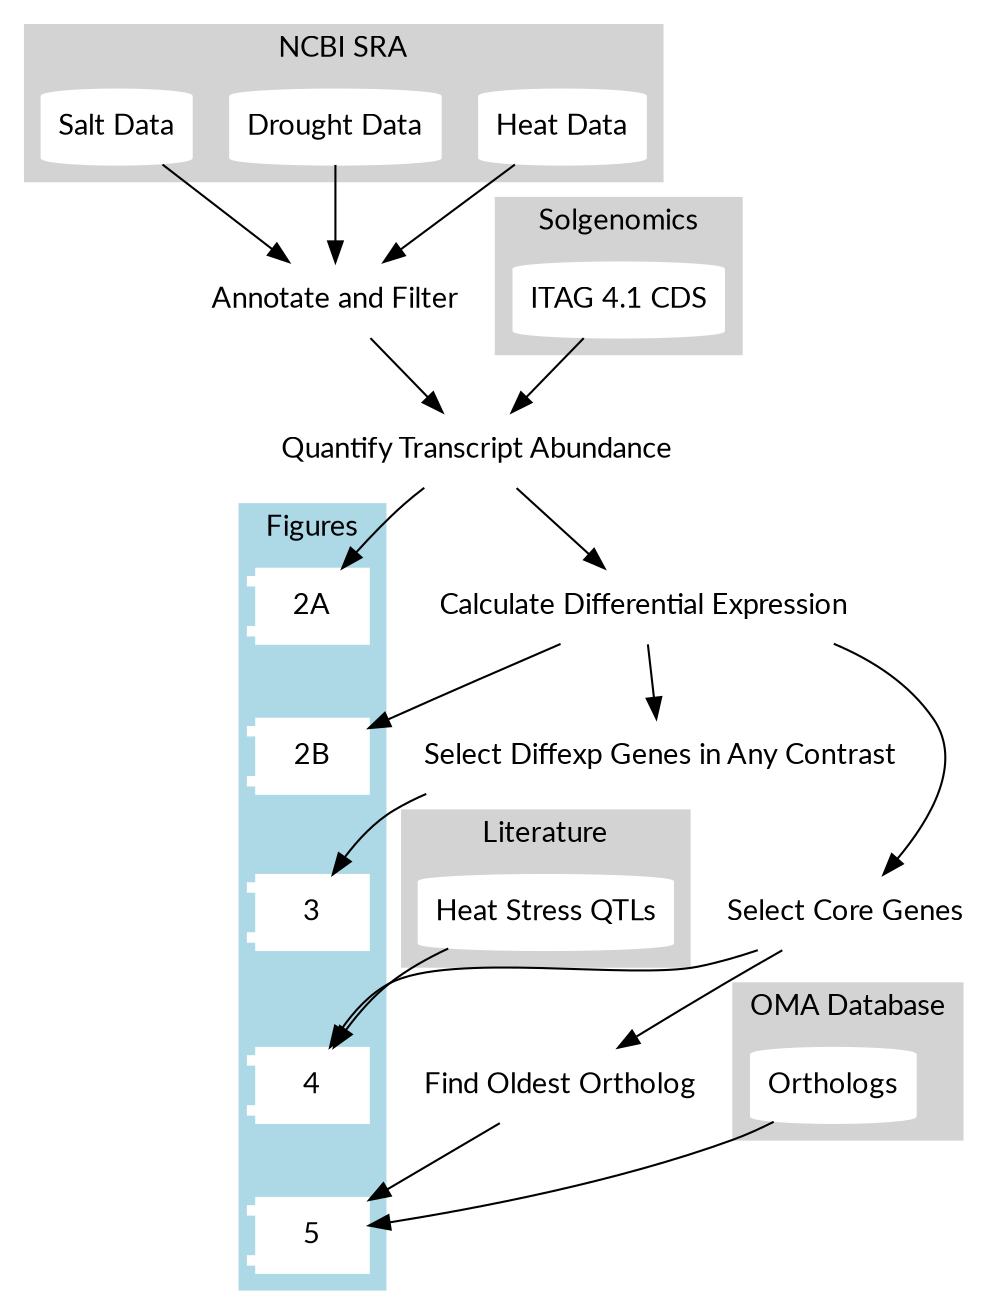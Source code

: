 digraph G {
    fontname="Lato,Helvetica,Arial,sans-serif";
    node [fontname="Lato,Helvetica,Arial,sans-serif"]
	edge [fontname="Lato,Helvetica,Arial,sans-serif"]
    
    subgraph cluster_0 {
		style=filled;
		color=lightgrey;
		node [style=filled,color=white,shape=cylinder];
		d1 [label="Heat Data"];
        d2 [label="Drought Data"];
        d3 [label="Salt Data"];
		label = "NCBI SRA";
	}
	
	subgraph cluster_1 {
		style=filled;
		color=lightgrey;
		node [style=filled,color=white,shape=cylinder];
		d4 [label="ITAG 4.1 CDS"];
		label = "Solgenomics";
	}
	
	subgraph cluster_2 {
		style=filled;
		color=lightblue;
		node [style=filled,color=white,shape=component];
		edge [penwidth=0,arrowsize=0]
		f1 [label="2A"];
		f2 [label="2B"];
		f3 [label="3"];
		f4 [label="4"];
		f5 [label="5"];
		f1 -> f2 -> f3 -> f4 -> f5;
		label = "Figures";
	}
	
	subgraph cluster_3 {
		style=filled;
		color=lightgrey;
		node [style=filled,color=white,shape=cylinder];
		d5 [label="Heat Stress QTLs"];
		label = "Literature";
	}
	
	subgraph cluster_4 {
		style=filled;
		color=lightgrey;
		node [style=filled,color=white,shape=cylinder];
		d6 [label="Orthologs"];
		label = "OMA Database";
	}

    
    p1 [shape=none,label="Annotate and Filter"];
    p2 [shape=none,label="Quantify Transcript Abundance"];
    p3 [shape=none,label="Calculate Differential Expression"];
    p4 [shape=none,label="Select Diffexp Genes in Any Contrast"];
    p5 [shape=none,label="Select Core Genes"];
    p6 [shape=none,label="Find Oldest Ortholog"];
    
    d1 -> p1;
	d2 -> p1;
	d3 -> p1;
	
	d4 -> p2;
	p1 -> p2;
	p2 -> f1;
	
	p2 -> p3;
	p3 -> f2;
	
	p3 -> p4;
	p4 -> f3;
	
	p3 -> p5;
	p5 -> f4;
	d5 -> f4;
	
	p5 -> p6;
	p6 -> f5;
	d6 -> f5;
	
}
